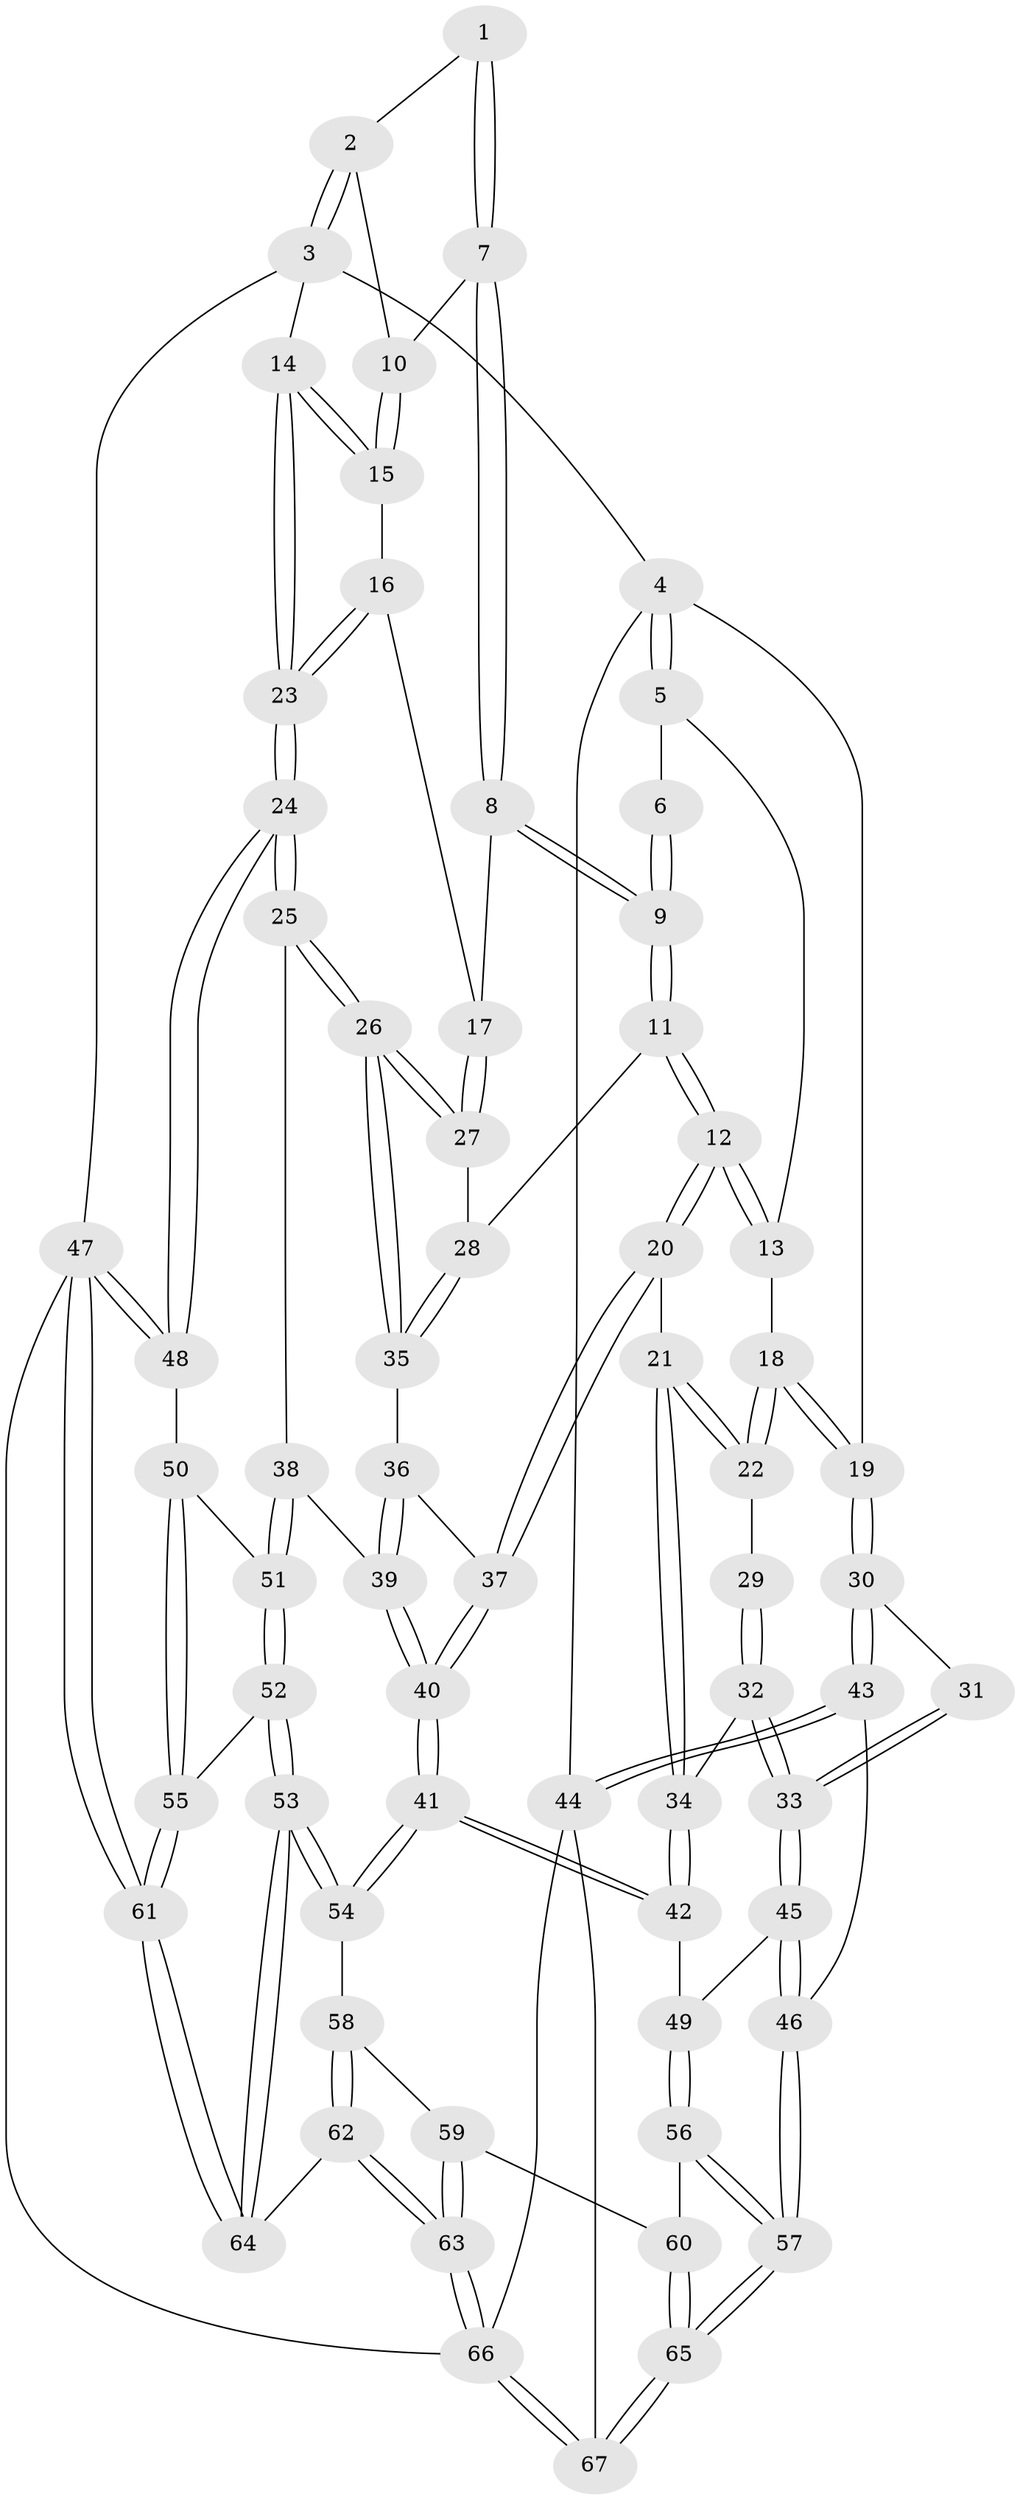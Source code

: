 // Generated by graph-tools (version 1.1) at 2025/00/03/09/25 05:00:40]
// undirected, 67 vertices, 164 edges
graph export_dot {
graph [start="1"]
  node [color=gray90,style=filled];
  1 [pos="+0.6425938364500788+0"];
  2 [pos="+0.8995486595595238+0"];
  3 [pos="+1+0"];
  4 [pos="+0+0"];
  5 [pos="+0.320254013687579+0"];
  6 [pos="+0.5988400449210718+0"];
  7 [pos="+0.7130767900962414+0.1194559801169309"];
  8 [pos="+0.5715223548771777+0.22629102254235448"];
  9 [pos="+0.539540516284057+0.23443210360329295"];
  10 [pos="+0.7628435478517435+0.12094280817940804"];
  11 [pos="+0.5279943398280068+0.24316133680708235"];
  12 [pos="+0.506918565393353+0.25238699630866257"];
  13 [pos="+0.40867452955005884+0.10712290386625643"];
  14 [pos="+1+0"];
  15 [pos="+0.8278906792842606+0.15262423795814367"];
  16 [pos="+0.8244598417752661+0.23822197337246362"];
  17 [pos="+0.7764309343885306+0.2824635268084113"];
  18 [pos="+0.18915873188583446+0.14546959008893603"];
  19 [pos="+0+0"];
  20 [pos="+0.4921807189035587+0.27177478435929825"];
  21 [pos="+0.4571358962289438+0.28550751185085005"];
  22 [pos="+0.367258998993221+0.2803851847092335"];
  23 [pos="+1+0.4048580614831578"];
  24 [pos="+1+0.47399666182329514"];
  25 [pos="+0.8900765707914642+0.47826825264645517"];
  26 [pos="+0.8355521554964292+0.42360315763796774"];
  27 [pos="+0.7848644756269482+0.3455097334355347"];
  28 [pos="+0.6865164665032015+0.3775925588770553"];
  29 [pos="+0.30493761421672627+0.31315081456502347"];
  30 [pos="+0+0"];
  31 [pos="+0.18667875912234475+0.3310596037740288"];
  32 [pos="+0.2173658364345501+0.556288438676105"];
  33 [pos="+0.21355173929062687+0.5606875211146912"];
  34 [pos="+0.38560337593085825+0.4137589618445405"];
  35 [pos="+0.692709918346101+0.41673581556238465"];
  36 [pos="+0.6850252844629295+0.4360111903571971"];
  37 [pos="+0.5057218408351402+0.3145974708531747"];
  38 [pos="+0.7154772065961306+0.5911510719557229"];
  39 [pos="+0.6336088567256659+0.5888987547157825"];
  40 [pos="+0.5910838865162692+0.5984496270012676"];
  41 [pos="+0.5166461512294928+0.6760381665660473"];
  42 [pos="+0.49306275022137536+0.675578656018867"];
  43 [pos="+0+0.6545938020601376"];
  44 [pos="+0+0.7124617178680626"];
  45 [pos="+0.18824323092123818+0.6222399478513931"];
  46 [pos="+0+0.6674471330855334"];
  47 [pos="+1+1"];
  48 [pos="+1+0.5778724231589201"];
  49 [pos="+0.35615064203821495+0.6924029473224682"];
  50 [pos="+0.9704096313664158+0.7169270919213393"];
  51 [pos="+0.8282390833479695+0.7435748583682867"];
  52 [pos="+0.7713167193798977+0.8566848422159697"];
  53 [pos="+0.6660543907878016+0.9276279040612468"];
  54 [pos="+0.6035265993437637+0.8641347482519831"];
  55 [pos="+0.9324341238048139+0.9043929938774564"];
  56 [pos="+0.3416150341497061+0.8223967470032796"];
  57 [pos="+0.15457780349989847+0.9249915147731301"];
  58 [pos="+0.45818429408943556+0.926428783996117"];
  59 [pos="+0.4549581456376075+0.9271368638563672"];
  60 [pos="+0.34990725047536275+0.9020698497852822"];
  61 [pos="+1+1"];
  62 [pos="+0.516284790514697+1"];
  63 [pos="+0.3217434042744512+1"];
  64 [pos="+0.6898288934084111+1"];
  65 [pos="+0.235763229279634+1"];
  66 [pos="+0.2393979222538924+1"];
  67 [pos="+0.23740596013691265+1"];
  1 -- 2;
  1 -- 7;
  1 -- 7;
  2 -- 3;
  2 -- 3;
  2 -- 10;
  3 -- 4;
  3 -- 14;
  3 -- 47;
  4 -- 5;
  4 -- 5;
  4 -- 19;
  4 -- 44;
  5 -- 6;
  5 -- 13;
  6 -- 9;
  6 -- 9;
  7 -- 8;
  7 -- 8;
  7 -- 10;
  8 -- 9;
  8 -- 9;
  8 -- 17;
  9 -- 11;
  9 -- 11;
  10 -- 15;
  10 -- 15;
  11 -- 12;
  11 -- 12;
  11 -- 28;
  12 -- 13;
  12 -- 13;
  12 -- 20;
  12 -- 20;
  13 -- 18;
  14 -- 15;
  14 -- 15;
  14 -- 23;
  14 -- 23;
  15 -- 16;
  16 -- 17;
  16 -- 23;
  16 -- 23;
  17 -- 27;
  17 -- 27;
  18 -- 19;
  18 -- 19;
  18 -- 22;
  18 -- 22;
  19 -- 30;
  19 -- 30;
  20 -- 21;
  20 -- 37;
  20 -- 37;
  21 -- 22;
  21 -- 22;
  21 -- 34;
  21 -- 34;
  22 -- 29;
  23 -- 24;
  23 -- 24;
  24 -- 25;
  24 -- 25;
  24 -- 48;
  24 -- 48;
  25 -- 26;
  25 -- 26;
  25 -- 38;
  26 -- 27;
  26 -- 27;
  26 -- 35;
  26 -- 35;
  27 -- 28;
  28 -- 35;
  28 -- 35;
  29 -- 32;
  29 -- 32;
  30 -- 31;
  30 -- 43;
  30 -- 43;
  31 -- 33;
  31 -- 33;
  32 -- 33;
  32 -- 33;
  32 -- 34;
  33 -- 45;
  33 -- 45;
  34 -- 42;
  34 -- 42;
  35 -- 36;
  36 -- 37;
  36 -- 39;
  36 -- 39;
  37 -- 40;
  37 -- 40;
  38 -- 39;
  38 -- 51;
  38 -- 51;
  39 -- 40;
  39 -- 40;
  40 -- 41;
  40 -- 41;
  41 -- 42;
  41 -- 42;
  41 -- 54;
  41 -- 54;
  42 -- 49;
  43 -- 44;
  43 -- 44;
  43 -- 46;
  44 -- 67;
  44 -- 66;
  45 -- 46;
  45 -- 46;
  45 -- 49;
  46 -- 57;
  46 -- 57;
  47 -- 48;
  47 -- 48;
  47 -- 61;
  47 -- 61;
  47 -- 66;
  48 -- 50;
  49 -- 56;
  49 -- 56;
  50 -- 51;
  50 -- 55;
  50 -- 55;
  51 -- 52;
  51 -- 52;
  52 -- 53;
  52 -- 53;
  52 -- 55;
  53 -- 54;
  53 -- 54;
  53 -- 64;
  53 -- 64;
  54 -- 58;
  55 -- 61;
  55 -- 61;
  56 -- 57;
  56 -- 57;
  56 -- 60;
  57 -- 65;
  57 -- 65;
  58 -- 59;
  58 -- 62;
  58 -- 62;
  59 -- 60;
  59 -- 63;
  59 -- 63;
  60 -- 65;
  60 -- 65;
  61 -- 64;
  61 -- 64;
  62 -- 63;
  62 -- 63;
  62 -- 64;
  63 -- 66;
  63 -- 66;
  65 -- 67;
  65 -- 67;
  66 -- 67;
  66 -- 67;
}
